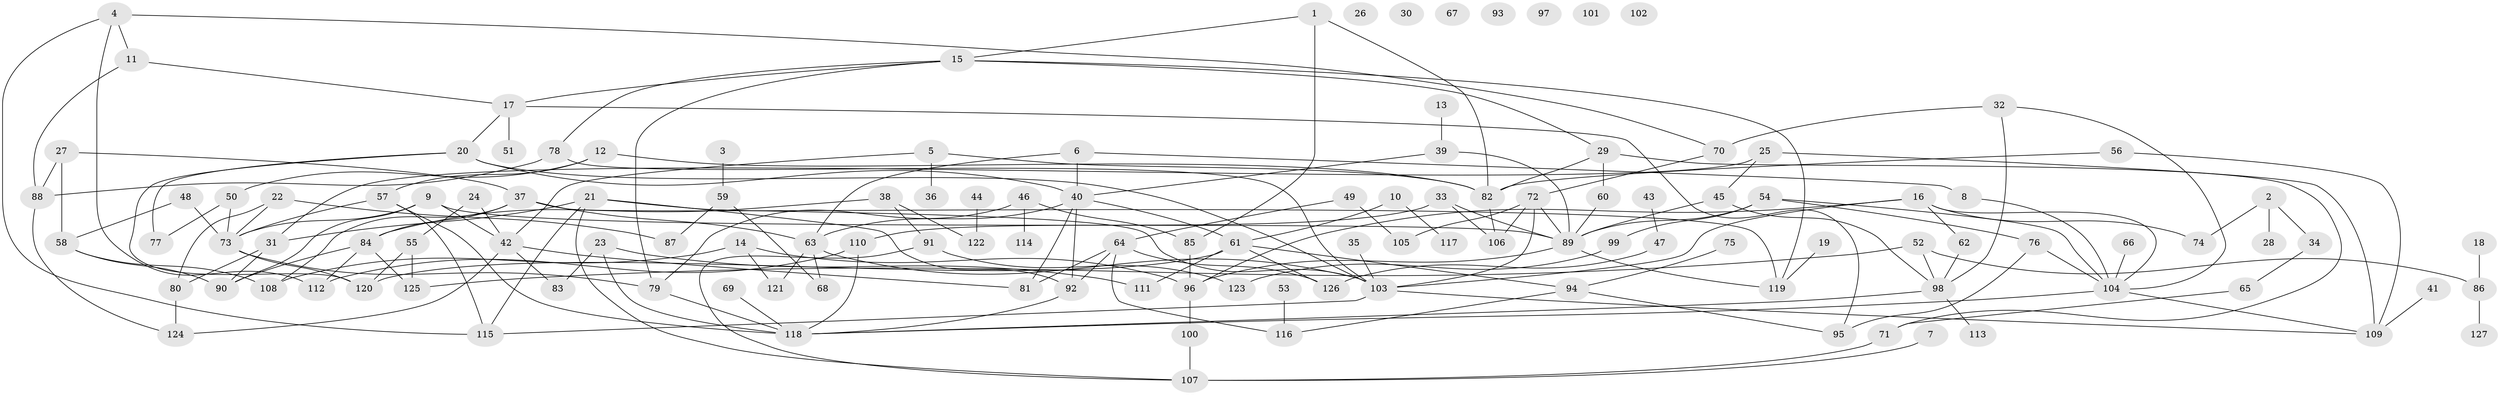 // Generated by graph-tools (version 1.1) at 2025/39/03/09/25 04:39:05]
// undirected, 127 vertices, 191 edges
graph export_dot {
graph [start="1"]
  node [color=gray90,style=filled];
  1;
  2;
  3;
  4;
  5;
  6;
  7;
  8;
  9;
  10;
  11;
  12;
  13;
  14;
  15;
  16;
  17;
  18;
  19;
  20;
  21;
  22;
  23;
  24;
  25;
  26;
  27;
  28;
  29;
  30;
  31;
  32;
  33;
  34;
  35;
  36;
  37;
  38;
  39;
  40;
  41;
  42;
  43;
  44;
  45;
  46;
  47;
  48;
  49;
  50;
  51;
  52;
  53;
  54;
  55;
  56;
  57;
  58;
  59;
  60;
  61;
  62;
  63;
  64;
  65;
  66;
  67;
  68;
  69;
  70;
  71;
  72;
  73;
  74;
  75;
  76;
  77;
  78;
  79;
  80;
  81;
  82;
  83;
  84;
  85;
  86;
  87;
  88;
  89;
  90;
  91;
  92;
  93;
  94;
  95;
  96;
  97;
  98;
  99;
  100;
  101;
  102;
  103;
  104;
  105;
  106;
  107;
  108;
  109;
  110;
  111;
  112;
  113;
  114;
  115;
  116;
  117;
  118;
  119;
  120;
  121;
  122;
  123;
  124;
  125;
  126;
  127;
  1 -- 15;
  1 -- 82;
  1 -- 85;
  2 -- 28;
  2 -- 34;
  2 -- 74;
  3 -- 59;
  4 -- 11;
  4 -- 70;
  4 -- 112;
  4 -- 115;
  5 -- 36;
  5 -- 42;
  5 -- 82;
  6 -- 8;
  6 -- 40;
  6 -- 63;
  7 -- 107;
  8 -- 104;
  9 -- 42;
  9 -- 73;
  9 -- 89;
  9 -- 90;
  10 -- 61;
  10 -- 117;
  11 -- 17;
  11 -- 88;
  12 -- 50;
  12 -- 57;
  12 -- 82;
  13 -- 39;
  14 -- 96;
  14 -- 108;
  14 -- 121;
  15 -- 17;
  15 -- 29;
  15 -- 78;
  15 -- 79;
  15 -- 119;
  16 -- 62;
  16 -- 74;
  16 -- 96;
  16 -- 103;
  16 -- 104;
  17 -- 20;
  17 -- 51;
  17 -- 95;
  18 -- 86;
  19 -- 119;
  20 -- 40;
  20 -- 77;
  20 -- 103;
  20 -- 120;
  21 -- 31;
  21 -- 92;
  21 -- 103;
  21 -- 107;
  21 -- 115;
  22 -- 73;
  22 -- 80;
  22 -- 87;
  23 -- 83;
  23 -- 111;
  23 -- 118;
  24 -- 42;
  24 -- 55;
  25 -- 31;
  25 -- 45;
  25 -- 109;
  27 -- 37;
  27 -- 58;
  27 -- 88;
  29 -- 60;
  29 -- 71;
  29 -- 82;
  31 -- 80;
  31 -- 90;
  32 -- 70;
  32 -- 98;
  32 -- 104;
  33 -- 89;
  33 -- 106;
  33 -- 110;
  34 -- 65;
  35 -- 103;
  37 -- 63;
  37 -- 84;
  37 -- 108;
  37 -- 119;
  38 -- 84;
  38 -- 91;
  38 -- 122;
  39 -- 40;
  39 -- 89;
  40 -- 61;
  40 -- 63;
  40 -- 81;
  40 -- 92;
  41 -- 109;
  42 -- 81;
  42 -- 83;
  42 -- 124;
  43 -- 47;
  44 -- 122;
  45 -- 89;
  45 -- 98;
  46 -- 79;
  46 -- 85;
  46 -- 114;
  47 -- 126;
  48 -- 58;
  48 -- 73;
  49 -- 64;
  49 -- 105;
  50 -- 73;
  50 -- 77;
  52 -- 86;
  52 -- 98;
  52 -- 125;
  53 -- 116;
  54 -- 76;
  54 -- 89;
  54 -- 99;
  54 -- 104;
  55 -- 120;
  55 -- 125;
  56 -- 82;
  56 -- 109;
  57 -- 73;
  57 -- 115;
  57 -- 118;
  58 -- 90;
  58 -- 108;
  59 -- 68;
  59 -- 87;
  60 -- 89;
  61 -- 94;
  61 -- 111;
  61 -- 120;
  61 -- 126;
  62 -- 98;
  63 -- 68;
  63 -- 103;
  63 -- 121;
  64 -- 81;
  64 -- 92;
  64 -- 116;
  64 -- 126;
  65 -- 71;
  66 -- 104;
  69 -- 118;
  70 -- 72;
  71 -- 107;
  72 -- 89;
  72 -- 103;
  72 -- 105;
  72 -- 106;
  73 -- 79;
  73 -- 120;
  75 -- 94;
  76 -- 95;
  76 -- 104;
  78 -- 88;
  78 -- 103;
  79 -- 118;
  80 -- 124;
  82 -- 106;
  84 -- 90;
  84 -- 112;
  84 -- 125;
  85 -- 96;
  86 -- 127;
  88 -- 124;
  89 -- 96;
  89 -- 119;
  91 -- 107;
  91 -- 123;
  92 -- 118;
  94 -- 95;
  94 -- 116;
  96 -- 100;
  98 -- 113;
  98 -- 118;
  99 -- 123;
  100 -- 107;
  103 -- 109;
  103 -- 115;
  104 -- 109;
  104 -- 118;
  110 -- 112;
  110 -- 118;
}
